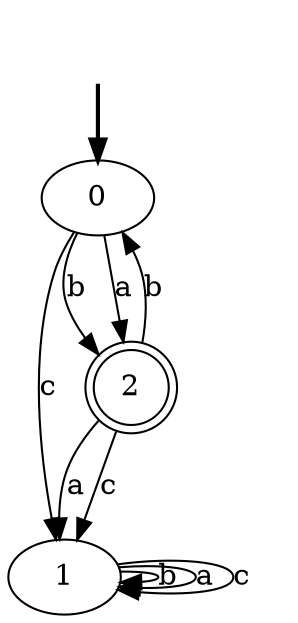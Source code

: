 digraph {
	fake [style=invisible]
	0 [root=true]
	1
	2 [shape=doublecircle]
	fake -> 0 [style=bold]
	0 -> 2 [label=b]
	0 -> 2 [label=a]
	0 -> 1 [label=c]
	1 -> 1 [label=b]
	1 -> 1 [label=a]
	1 -> 1 [label=c]
	2 -> 0 [label=b]
	2 -> 1 [label=a]
	2 -> 1 [label=c]
}
